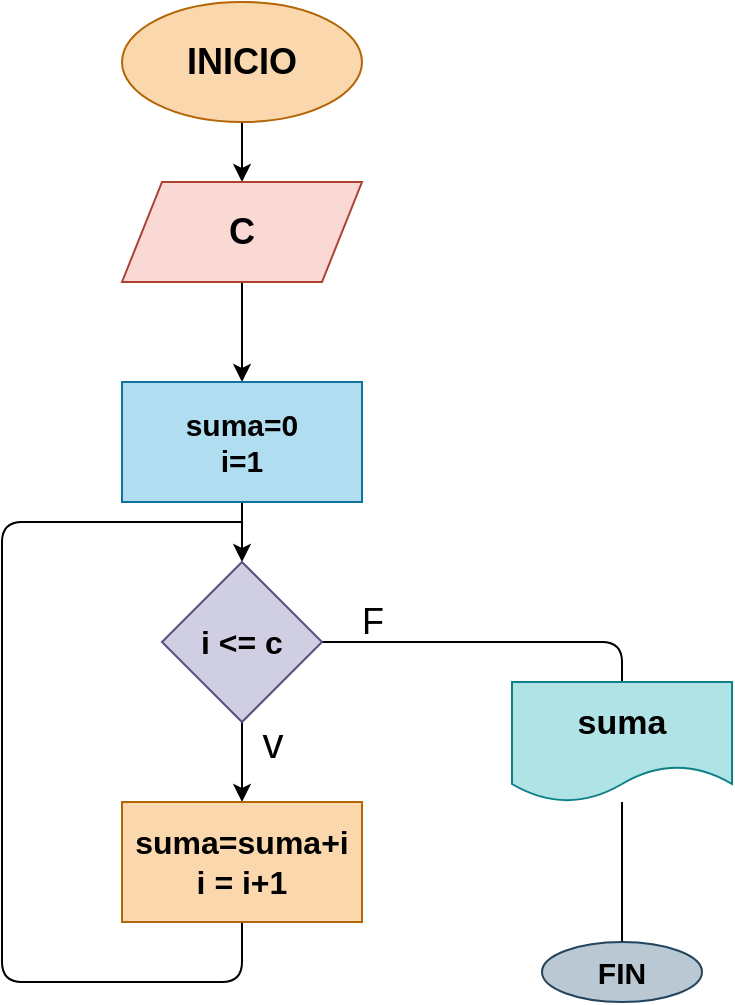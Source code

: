 <mxfile>
    <diagram id="6n4KH9I9BEELet72Uuaa" name="Página-1">
        <mxGraphModel dx="662" dy="411" grid="1" gridSize="10" guides="1" tooltips="1" connect="1" arrows="1" fold="1" page="1" pageScale="1" pageWidth="1654" pageHeight="2336" math="0" shadow="0">
            <root>
                <mxCell id="0"/>
                <mxCell id="1" parent="0"/>
                <mxCell id="4" value="" style="edgeStyle=none;html=1;" edge="1" parent="1" source="2" target="3">
                    <mxGeometry relative="1" as="geometry"/>
                </mxCell>
                <mxCell id="2" value="&lt;b&gt;&lt;font color=&quot;#000000&quot; style=&quot;font-size: 18px;&quot;&gt;INICIO&lt;/font&gt;&lt;/b&gt;" style="ellipse;whiteSpace=wrap;html=1;fillColor=#fad7ac;strokeColor=#b46504;" vertex="1" parent="1">
                    <mxGeometry x="260" y="20" width="120" height="60" as="geometry"/>
                </mxCell>
                <mxCell id="6" value="" style="edgeStyle=none;html=1;" edge="1" parent="1" source="3" target="5">
                    <mxGeometry relative="1" as="geometry"/>
                </mxCell>
                <mxCell id="3" value="&lt;b&gt;&lt;font color=&quot;#000000&quot; style=&quot;font-size: 18px;&quot;&gt;C&lt;/font&gt;&lt;/b&gt;" style="shape=parallelogram;perimeter=parallelogramPerimeter;whiteSpace=wrap;html=1;fixedSize=1;fillColor=#fad9d5;strokeColor=#ae4132;" vertex="1" parent="1">
                    <mxGeometry x="260" y="110" width="120" height="50" as="geometry"/>
                </mxCell>
                <mxCell id="8" value="" style="edgeStyle=none;html=1;" edge="1" parent="1" source="5" target="7">
                    <mxGeometry relative="1" as="geometry"/>
                </mxCell>
                <mxCell id="5" value="&lt;b style=&quot;font-size: 15px;&quot;&gt;&lt;font color=&quot;#000000&quot;&gt;suma=0&lt;br&gt;i=1&lt;/font&gt;&lt;/b&gt;" style="whiteSpace=wrap;html=1;fillColor=#b1ddf0;strokeColor=#10739e;" vertex="1" parent="1">
                    <mxGeometry x="260" y="210" width="120" height="60" as="geometry"/>
                </mxCell>
                <mxCell id="10" value="" style="edgeStyle=none;html=1;" edge="1" parent="1" source="7" target="9">
                    <mxGeometry relative="1" as="geometry"/>
                </mxCell>
                <mxCell id="16" value="" style="edgeStyle=none;html=1;fontSize=18;endArrow=none;endFill=0;" edge="1" parent="1" source="7" target="15">
                    <mxGeometry relative="1" as="geometry">
                        <Array as="points">
                            <mxPoint x="510" y="340"/>
                        </Array>
                    </mxGeometry>
                </mxCell>
                <mxCell id="7" value="&lt;font color=&quot;#000000&quot; style=&quot;font-size: 16px;&quot;&gt;&lt;b&gt;i &amp;lt;= c&lt;/b&gt;&lt;/font&gt;" style="rhombus;whiteSpace=wrap;html=1;fillColor=#d0cee2;strokeColor=#56517e;" vertex="1" parent="1">
                    <mxGeometry x="280" y="300" width="80" height="80" as="geometry"/>
                </mxCell>
                <mxCell id="11" style="edgeStyle=none;html=1;endArrow=none;endFill=0;" edge="1" parent="1" source="9">
                    <mxGeometry relative="1" as="geometry">
                        <mxPoint x="320" y="280" as="targetPoint"/>
                        <Array as="points">
                            <mxPoint x="320" y="510"/>
                            <mxPoint x="200" y="510"/>
                            <mxPoint x="200" y="280"/>
                        </Array>
                    </mxGeometry>
                </mxCell>
                <mxCell id="9" value="&lt;b style=&quot;font-size: 16px;&quot;&gt;&lt;font color=&quot;#000000&quot;&gt;suma=suma+i&lt;br&gt;i = i+1&lt;/font&gt;&lt;/b&gt;" style="whiteSpace=wrap;html=1;fillColor=#fad7ac;strokeColor=#b46504;" vertex="1" parent="1">
                    <mxGeometry x="260" y="420" width="120" height="60" as="geometry"/>
                </mxCell>
                <mxCell id="12" value="&lt;font style=&quot;font-size: 21px;&quot;&gt;v&lt;/font&gt;" style="text;html=1;align=center;verticalAlign=middle;resizable=0;points=[];autosize=1;strokeColor=none;fillColor=none;" vertex="1" parent="1">
                    <mxGeometry x="320" y="370" width="30" height="40" as="geometry"/>
                </mxCell>
                <mxCell id="18" value="" style="edgeStyle=none;html=1;fontSize=18;endArrow=none;endFill=0;" edge="1" parent="1" source="15" target="17">
                    <mxGeometry relative="1" as="geometry"/>
                </mxCell>
                <mxCell id="15" value="&lt;font color=&quot;#000000&quot; style=&quot;font-size: 17px;&quot;&gt;&lt;b&gt;suma&lt;/b&gt;&lt;/font&gt;" style="shape=document;whiteSpace=wrap;html=1;boundedLbl=1;fillColor=#b0e3e6;strokeColor=#0e8088;" vertex="1" parent="1">
                    <mxGeometry x="455" y="360" width="110" height="60" as="geometry"/>
                </mxCell>
                <mxCell id="17" value="&lt;font color=&quot;#000000&quot; style=&quot;font-size: 15px;&quot;&gt;&lt;b&gt;FIN&lt;/b&gt;&lt;/font&gt;" style="ellipse;whiteSpace=wrap;html=1;fillColor=#bac8d3;strokeColor=#23445d;" vertex="1" parent="1">
                    <mxGeometry x="470" y="490" width="80" height="30" as="geometry"/>
                </mxCell>
                <mxCell id="19" value="F" style="text;html=1;align=center;verticalAlign=middle;resizable=0;points=[];autosize=1;strokeColor=none;fillColor=none;fontSize=18;" vertex="1" parent="1">
                    <mxGeometry x="370" y="310" width="30" height="40" as="geometry"/>
                </mxCell>
            </root>
        </mxGraphModel>
    </diagram>
</mxfile>